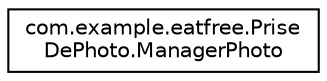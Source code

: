 digraph "Graphe hiérarchique des classes"
{
 // LATEX_PDF_SIZE
  edge [fontname="Helvetica",fontsize="10",labelfontname="Helvetica",labelfontsize="10"];
  node [fontname="Helvetica",fontsize="10",shape=record];
  rankdir="LR";
  Node0 [label="com.example.eatfree.Prise\lDePhoto.ManagerPhoto",height=0.2,width=0.4,color="black", fillcolor="white", style="filled",URL="$classcom_1_1example_1_1eatfree_1_1_prise_de_photo_1_1_manager_photo.html",tooltip=" "];
}
